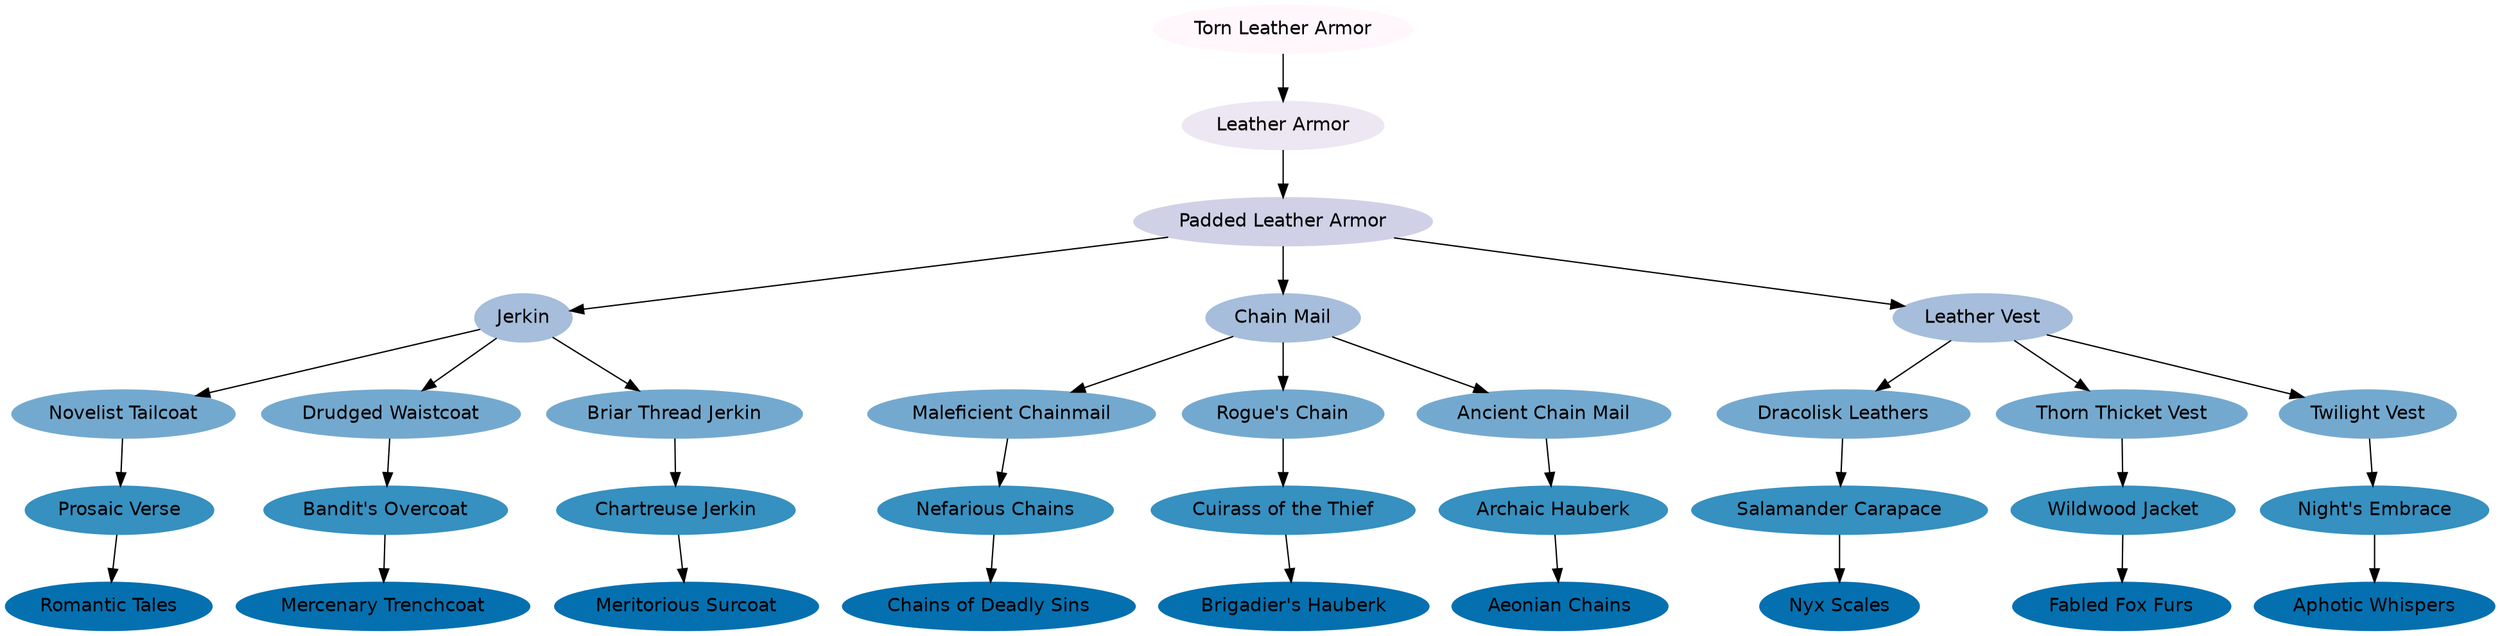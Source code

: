 digraph g1 {
    layout="dot";
    node[style=filled, fontname="Helvetica"];
"Torn Leather Armor"[colorscheme=pubu8, color=1]
"Leather Armor"[colorscheme=pubu8, color=2]
"Padded Leather Armor"[colorscheme=pubu8, color=3]
"Jerkin"[colorscheme=pubu8, color=4]
"Novelist Tailcoat"[colorscheme=pubu8, color=5]
"Drudged Waistcoat"[colorscheme=pubu8, color=5]
"Briar Thread Jerkin"[colorscheme=pubu8, color=5]
"Prosaic Verse"[colorscheme=pubu8, color=6]
"Bandit's Overcoat"[colorscheme=pubu8, color=6]
"Chartreuse Jerkin"[colorscheme=pubu8, color=6]
"Romantic Tales"[colorscheme=pubu8, color=7]
"Mercenary Trenchcoat"[colorscheme=pubu8, color=7]
"Meritorious Surcoat"[colorscheme=pubu8, color=7]
"Chain Mail"[colorscheme=pubu8, color=4]
"Maleficient Chainmail"[colorscheme=pubu8, color=5]
"Rogue's Chain"[colorscheme=pubu8, color=5]
"Ancient Chain Mail"[colorscheme=pubu8, color=5]
"Nefarious Chains"[colorscheme=pubu8, color=6]
"Cuirass of the Thief"[colorscheme=pubu8, color=6]
"Archaic Hauberk"[colorscheme=pubu8, color=6]
"Chains of Deadly Sins"[colorscheme=pubu8, color=7]
"Brigadier's Hauberk"[colorscheme=pubu8, color=7]
"Aeonian Chains"[colorscheme=pubu8, color=7]
"Leather Vest"[colorscheme=pubu8, color=4]
"Dracolisk Leathers"[colorscheme=pubu8, color=5]
"Thorn Thicket Vest"[colorscheme=pubu8, color=5]
"Twilight Vest"[colorscheme=pubu8, color=5]
"Salamander Carapace"[colorscheme=pubu8, color=6]
"Wildwood Jacket"[colorscheme=pubu8, color=6]
"Night's Embrace"[colorscheme=pubu8, color=6]
"Nyx Scales"[colorscheme=pubu8, color=7]
"Fabled Fox Furs"[colorscheme=pubu8, color=7]
"Aphotic Whispers"[colorscheme=pubu8, color=7]

"Torn Leather Armor" -> "Leather Armor"
"Leather Armor" -> "Padded Leather Armor"
"Padded Leather Armor" -> "Jerkin"
"Jerkin" -> "Novelist Tailcoat"
"Jerkin" -> "Drudged Waistcoat"
"Jerkin" -> "Briar Thread Jerkin"
"Novelist Tailcoat" -> "Prosaic Verse"
"Drudged Waistcoat" -> "Bandit's Overcoat"
"Briar Thread Jerkin" -> "Chartreuse Jerkin"
"Prosaic Verse" -> "Romantic Tales"
"Bandit's Overcoat" -> "Mercenary Trenchcoat"
"Chartreuse Jerkin" -> "Meritorious Surcoat"
"Padded Leather Armor" -> "Chain Mail"
"Chain Mail" -> "Maleficient Chainmail"
"Chain Mail" -> "Rogue's Chain"
"Chain Mail" -> "Ancient Chain Mail"
"Maleficient Chainmail" -> "Nefarious Chains"
"Rogue's Chain" -> "Cuirass of the Thief"
"Ancient Chain Mail" -> "Archaic Hauberk"
"Nefarious Chains" -> "Chains of Deadly Sins"
"Cuirass of the Thief" -> "Brigadier's Hauberk"
"Archaic Hauberk" -> "Aeonian Chains"
"Padded Leather Armor" -> "Leather Vest"
"Leather Vest" -> "Dracolisk Leathers"
"Leather Vest" -> "Thorn Thicket Vest"
"Leather Vest" -> "Twilight Vest"
"Dracolisk Leathers" -> "Salamander Carapace"
"Thorn Thicket Vest" -> "Wildwood Jacket"
"Twilight Vest" -> "Night's Embrace"
"Salamander Carapace" -> "Nyx Scales"
"Wildwood Jacket" -> "Fabled Fox Furs"
"Night's Embrace" -> "Aphotic Whispers"
}